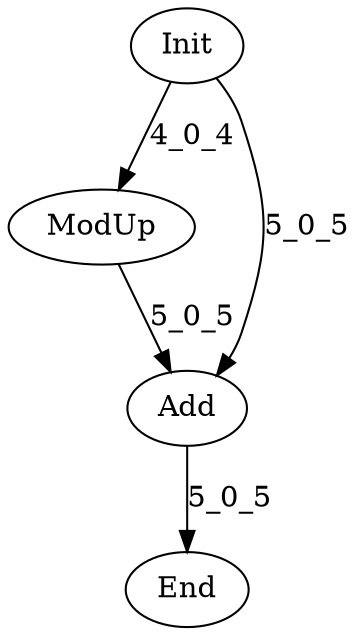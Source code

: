 digraph G {
Init[label="Init"];
End[label="End"];
ModUp[label="ModUp"];
Add[label="Add"];
Init -> ModUp[label="4_0_4"];
ModUp -> Add[label="5_0_5"];
Init -> Add[label="5_0_5"];
Add -> End[label="5_0_5"];
}